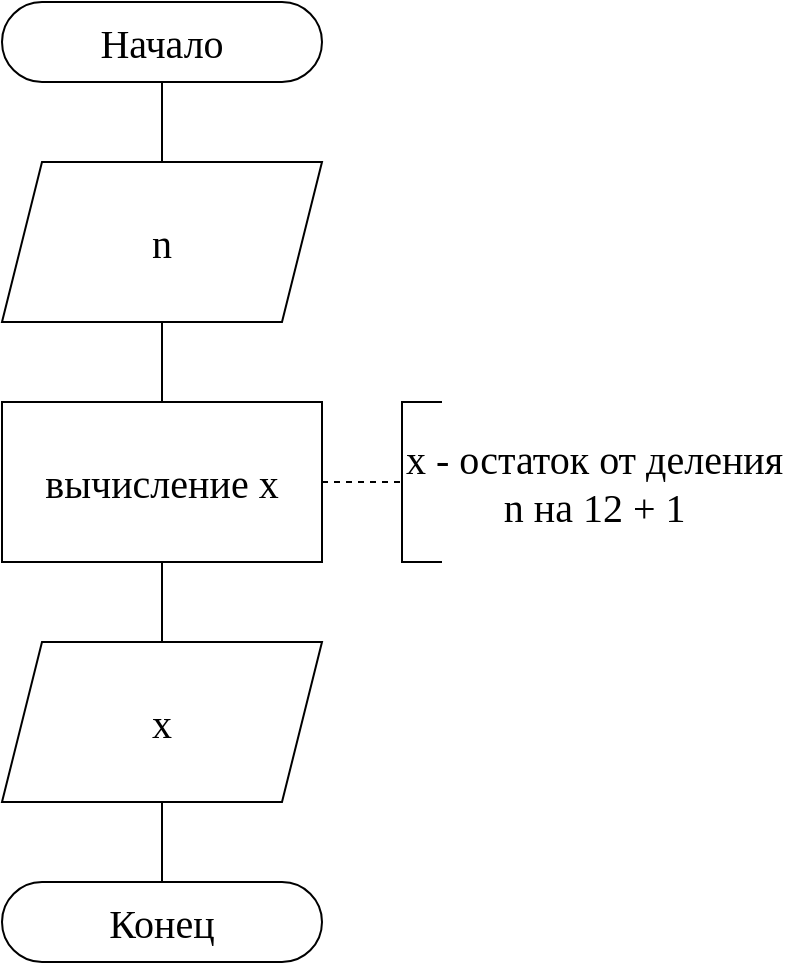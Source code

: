 <mxfile version="15.2.7" type="device"><diagram id="7q65ONw_-jv84OR-zP6H" name="Страница 1"><mxGraphModel dx="1086" dy="806" grid="1" gridSize="10" guides="1" tooltips="1" connect="1" arrows="1" fold="1" page="1" pageScale="1" pageWidth="827" pageHeight="1169" math="0" shadow="0"><root><mxCell id="0"/><mxCell id="1" parent="0"/><mxCell id="SpeJCq-7ePIjdIOTOSKv-4" value="" style="edgeStyle=orthogonalEdgeStyle;rounded=0;orthogonalLoop=1;jettySize=auto;html=1;endArrow=none;endFill=0;fontSize=20;" parent="1" source="SpeJCq-7ePIjdIOTOSKv-1" target="SpeJCq-7ePIjdIOTOSKv-3" edge="1"><mxGeometry relative="1" as="geometry"/></mxCell><mxCell id="SpeJCq-7ePIjdIOTOSKv-1" value="&lt;font face=&quot;Times New Roman&quot; style=&quot;font-size: 20px&quot;&gt;Начало&lt;/font&gt;" style="rounded=1;whiteSpace=wrap;html=1;arcSize=50;fontSize=20;" parent="1" vertex="1"><mxGeometry x="320" y="40" width="160" height="40" as="geometry"/></mxCell><mxCell id="SpeJCq-7ePIjdIOTOSKv-7" value="" style="edgeStyle=orthogonalEdgeStyle;rounded=0;orthogonalLoop=1;jettySize=auto;html=1;endArrow=none;endFill=0;fontSize=20;" parent="1" source="SpeJCq-7ePIjdIOTOSKv-2" target="SpeJCq-7ePIjdIOTOSKv-6" edge="1"><mxGeometry relative="1" as="geometry"/></mxCell><mxCell id="D65E33IHJn3-aRH8ofUQ-3" value="" style="edgeStyle=orthogonalEdgeStyle;rounded=0;orthogonalLoop=1;jettySize=auto;html=1;endArrow=none;endFill=0;dashed=1;fontSize=20;" edge="1" parent="1" source="SpeJCq-7ePIjdIOTOSKv-2" target="D65E33IHJn3-aRH8ofUQ-2"><mxGeometry relative="1" as="geometry"/></mxCell><mxCell id="SpeJCq-7ePIjdIOTOSKv-2" value="&lt;font style=&quot;font-size: 20px&quot; face=&quot;Times New Roman&quot;&gt;вычисление x&lt;/font&gt;" style="rounded=0;whiteSpace=wrap;html=1;fontSize=20;" parent="1" vertex="1"><mxGeometry x="320" y="240" width="160" height="80" as="geometry"/></mxCell><mxCell id="SpeJCq-7ePIjdIOTOSKv-5" value="" style="edgeStyle=orthogonalEdgeStyle;rounded=0;orthogonalLoop=1;jettySize=auto;html=1;endArrow=none;endFill=0;fontSize=20;" parent="1" source="SpeJCq-7ePIjdIOTOSKv-3" target="SpeJCq-7ePIjdIOTOSKv-2" edge="1"><mxGeometry relative="1" as="geometry"/></mxCell><mxCell id="SpeJCq-7ePIjdIOTOSKv-3" value="&lt;font style=&quot;font-size: 20px&quot; face=&quot;Times New Roman&quot;&gt;n&lt;/font&gt;" style="shape=parallelogram;perimeter=parallelogramPerimeter;whiteSpace=wrap;html=1;fixedSize=1;fontSize=20;" parent="1" vertex="1"><mxGeometry x="320" y="120" width="160" height="80" as="geometry"/></mxCell><mxCell id="SpeJCq-7ePIjdIOTOSKv-9" value="" style="edgeStyle=orthogonalEdgeStyle;rounded=0;orthogonalLoop=1;jettySize=auto;html=1;endArrow=none;endFill=0;fontSize=20;" parent="1" source="SpeJCq-7ePIjdIOTOSKv-6" target="SpeJCq-7ePIjdIOTOSKv-8" edge="1"><mxGeometry relative="1" as="geometry"/></mxCell><mxCell id="SpeJCq-7ePIjdIOTOSKv-6" value="&lt;font style=&quot;font-size: 20px&quot; face=&quot;Times New Roman&quot;&gt;x&lt;br style=&quot;font-size: 20px;&quot;&gt;&lt;/font&gt;" style="shape=parallelogram;perimeter=parallelogramPerimeter;whiteSpace=wrap;html=1;fixedSize=1;fontSize=20;" parent="1" vertex="1"><mxGeometry x="320" y="360" width="160" height="80" as="geometry"/></mxCell><mxCell id="SpeJCq-7ePIjdIOTOSKv-8" value="&lt;font face=&quot;Times New Roman&quot; style=&quot;font-size: 20px&quot;&gt;Конец&lt;br style=&quot;font-size: 20px;&quot;&gt;&lt;/font&gt;" style="rounded=1;whiteSpace=wrap;html=1;arcSize=50;fontSize=20;" parent="1" vertex="1"><mxGeometry x="320" y="480" width="160" height="40" as="geometry"/></mxCell><mxCell id="D65E33IHJn3-aRH8ofUQ-2" value="&lt;font style=&quot;font-size: 20px;&quot;&gt;x&lt;/font&gt;&lt;font style=&quot;font-size: 20px;&quot;&gt;&amp;nbsp;- остаток от деления&lt;br style=&quot;font-size: 20px;&quot;&gt;&lt;div style=&quot;text-align: center; font-size: 20px;&quot;&gt;&lt;span style=&quot;font-size: 20px;&quot;&gt;n на 12 + 1&lt;/span&gt;&lt;/div&gt;&lt;/font&gt;" style="strokeWidth=1;html=1;shape=mxgraph.flowchart.annotation_1;align=left;pointerEvents=1;fontSize=20;fontFamily=Times New Roman;" vertex="1" parent="1"><mxGeometry x="520" y="240" width="20" height="80" as="geometry"/></mxCell></root></mxGraphModel></diagram></mxfile>